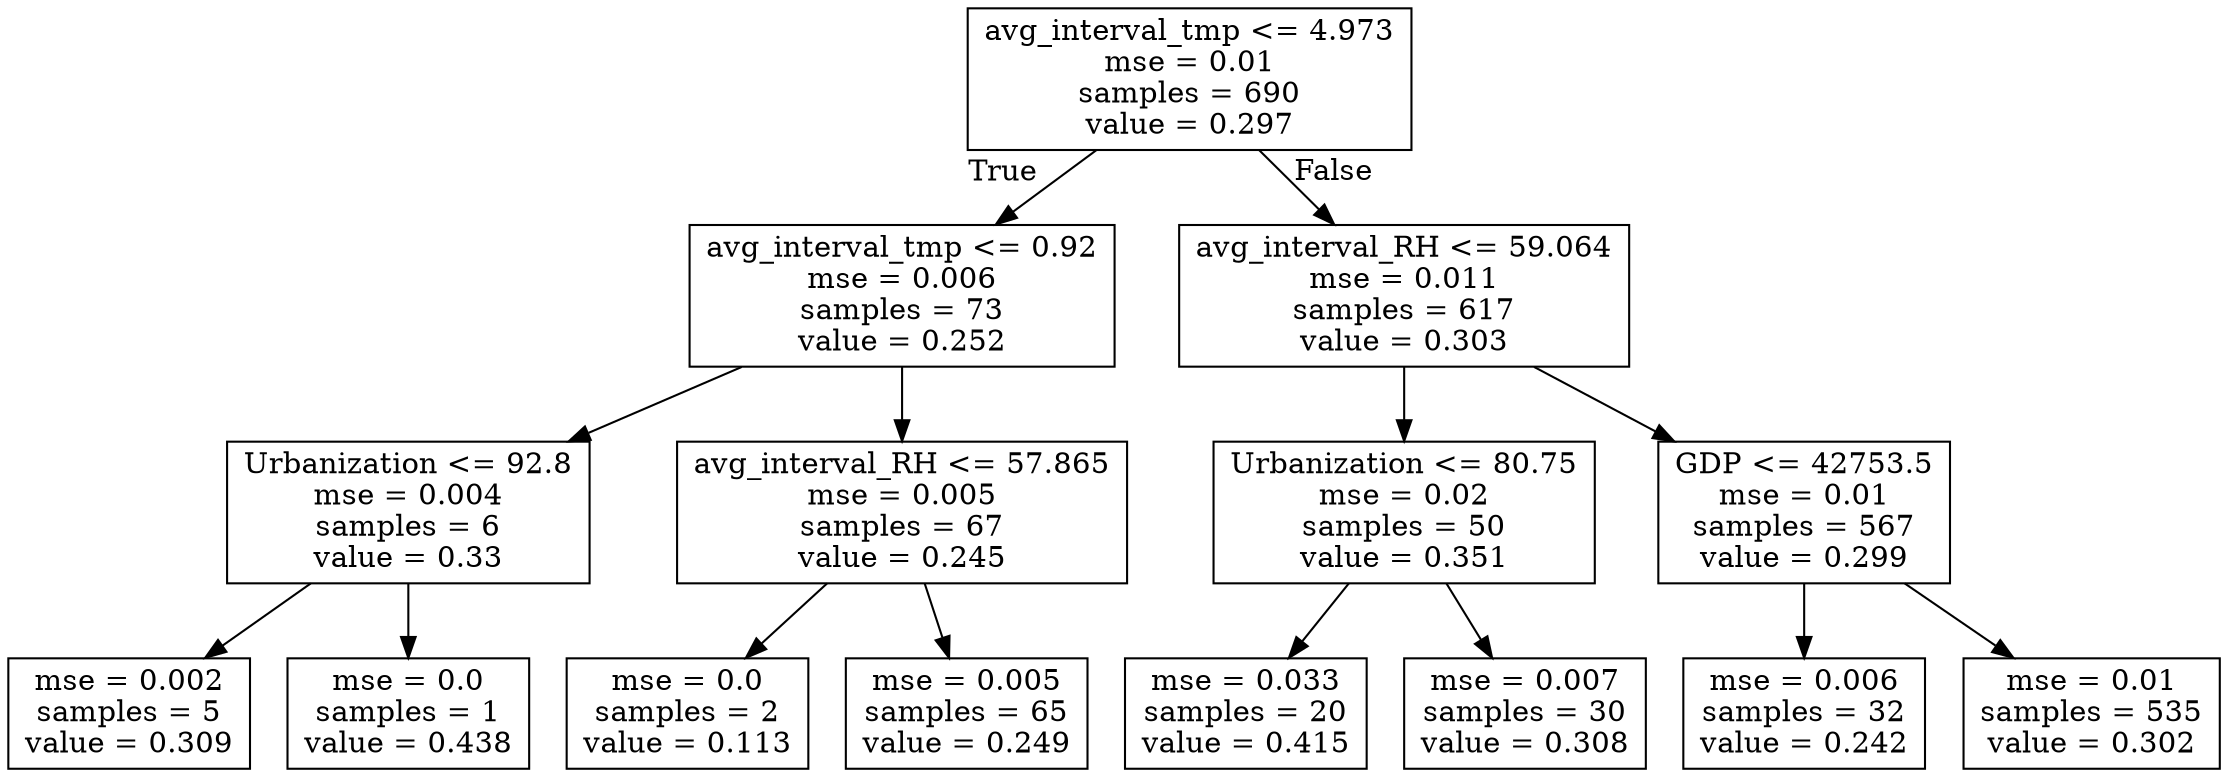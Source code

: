 digraph Tree {
node [shape=box] ;
0 [label="avg_interval_tmp <= 4.973\nmse = 0.01\nsamples = 690\nvalue = 0.297"] ;
1 [label="avg_interval_tmp <= 0.92\nmse = 0.006\nsamples = 73\nvalue = 0.252"] ;
0 -> 1 [labeldistance=2.5, labelangle=45, headlabel="True"] ;
2 [label="Urbanization <= 92.8\nmse = 0.004\nsamples = 6\nvalue = 0.33"] ;
1 -> 2 ;
3 [label="mse = 0.002\nsamples = 5\nvalue = 0.309"] ;
2 -> 3 ;
4 [label="mse = 0.0\nsamples = 1\nvalue = 0.438"] ;
2 -> 4 ;
5 [label="avg_interval_RH <= 57.865\nmse = 0.005\nsamples = 67\nvalue = 0.245"] ;
1 -> 5 ;
6 [label="mse = 0.0\nsamples = 2\nvalue = 0.113"] ;
5 -> 6 ;
7 [label="mse = 0.005\nsamples = 65\nvalue = 0.249"] ;
5 -> 7 ;
8 [label="avg_interval_RH <= 59.064\nmse = 0.011\nsamples = 617\nvalue = 0.303"] ;
0 -> 8 [labeldistance=2.5, labelangle=-45, headlabel="False"] ;
9 [label="Urbanization <= 80.75\nmse = 0.02\nsamples = 50\nvalue = 0.351"] ;
8 -> 9 ;
10 [label="mse = 0.033\nsamples = 20\nvalue = 0.415"] ;
9 -> 10 ;
11 [label="mse = 0.007\nsamples = 30\nvalue = 0.308"] ;
9 -> 11 ;
12 [label="GDP <= 42753.5\nmse = 0.01\nsamples = 567\nvalue = 0.299"] ;
8 -> 12 ;
13 [label="mse = 0.006\nsamples = 32\nvalue = 0.242"] ;
12 -> 13 ;
14 [label="mse = 0.01\nsamples = 535\nvalue = 0.302"] ;
12 -> 14 ;
}